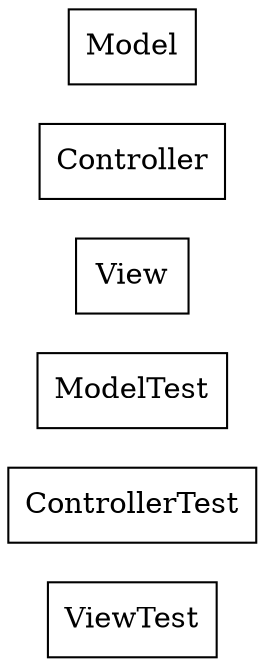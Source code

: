 strict digraph class_diagram {
  rankdir=LR;
  TypeViewTest[
    label="ViewTest",
    URL="ViewTest.html",
    tooltip="org.puremvc.as2.core.ViewTest",
    shape="record"
  ];
  TypeControllerTest[
    label="ControllerTest",
    URL="ControllerTest.html",
    tooltip="org.puremvc.as2.core.ControllerTest",
    shape="record"
  ];
  TypeModelTest[
    label="ModelTest",
    URL="ModelTest.html",
    tooltip="org.puremvc.as2.core.ModelTest",
    shape="record"
  ];
  TypeView[
    label="View",
    URL="View.html",
    tooltip="org.puremvc.as2.core.View",
    shape="record"
  ];
  TypeController[
    label="Controller",
    URL="Controller.html",
    tooltip="org.puremvc.as2.core.Controller",
    shape="record"
  ];
  TypeModel[
    label="Model",
    URL="Model.html",
    tooltip="org.puremvc.as2.core.Model",
    shape="record"
  ];
}
